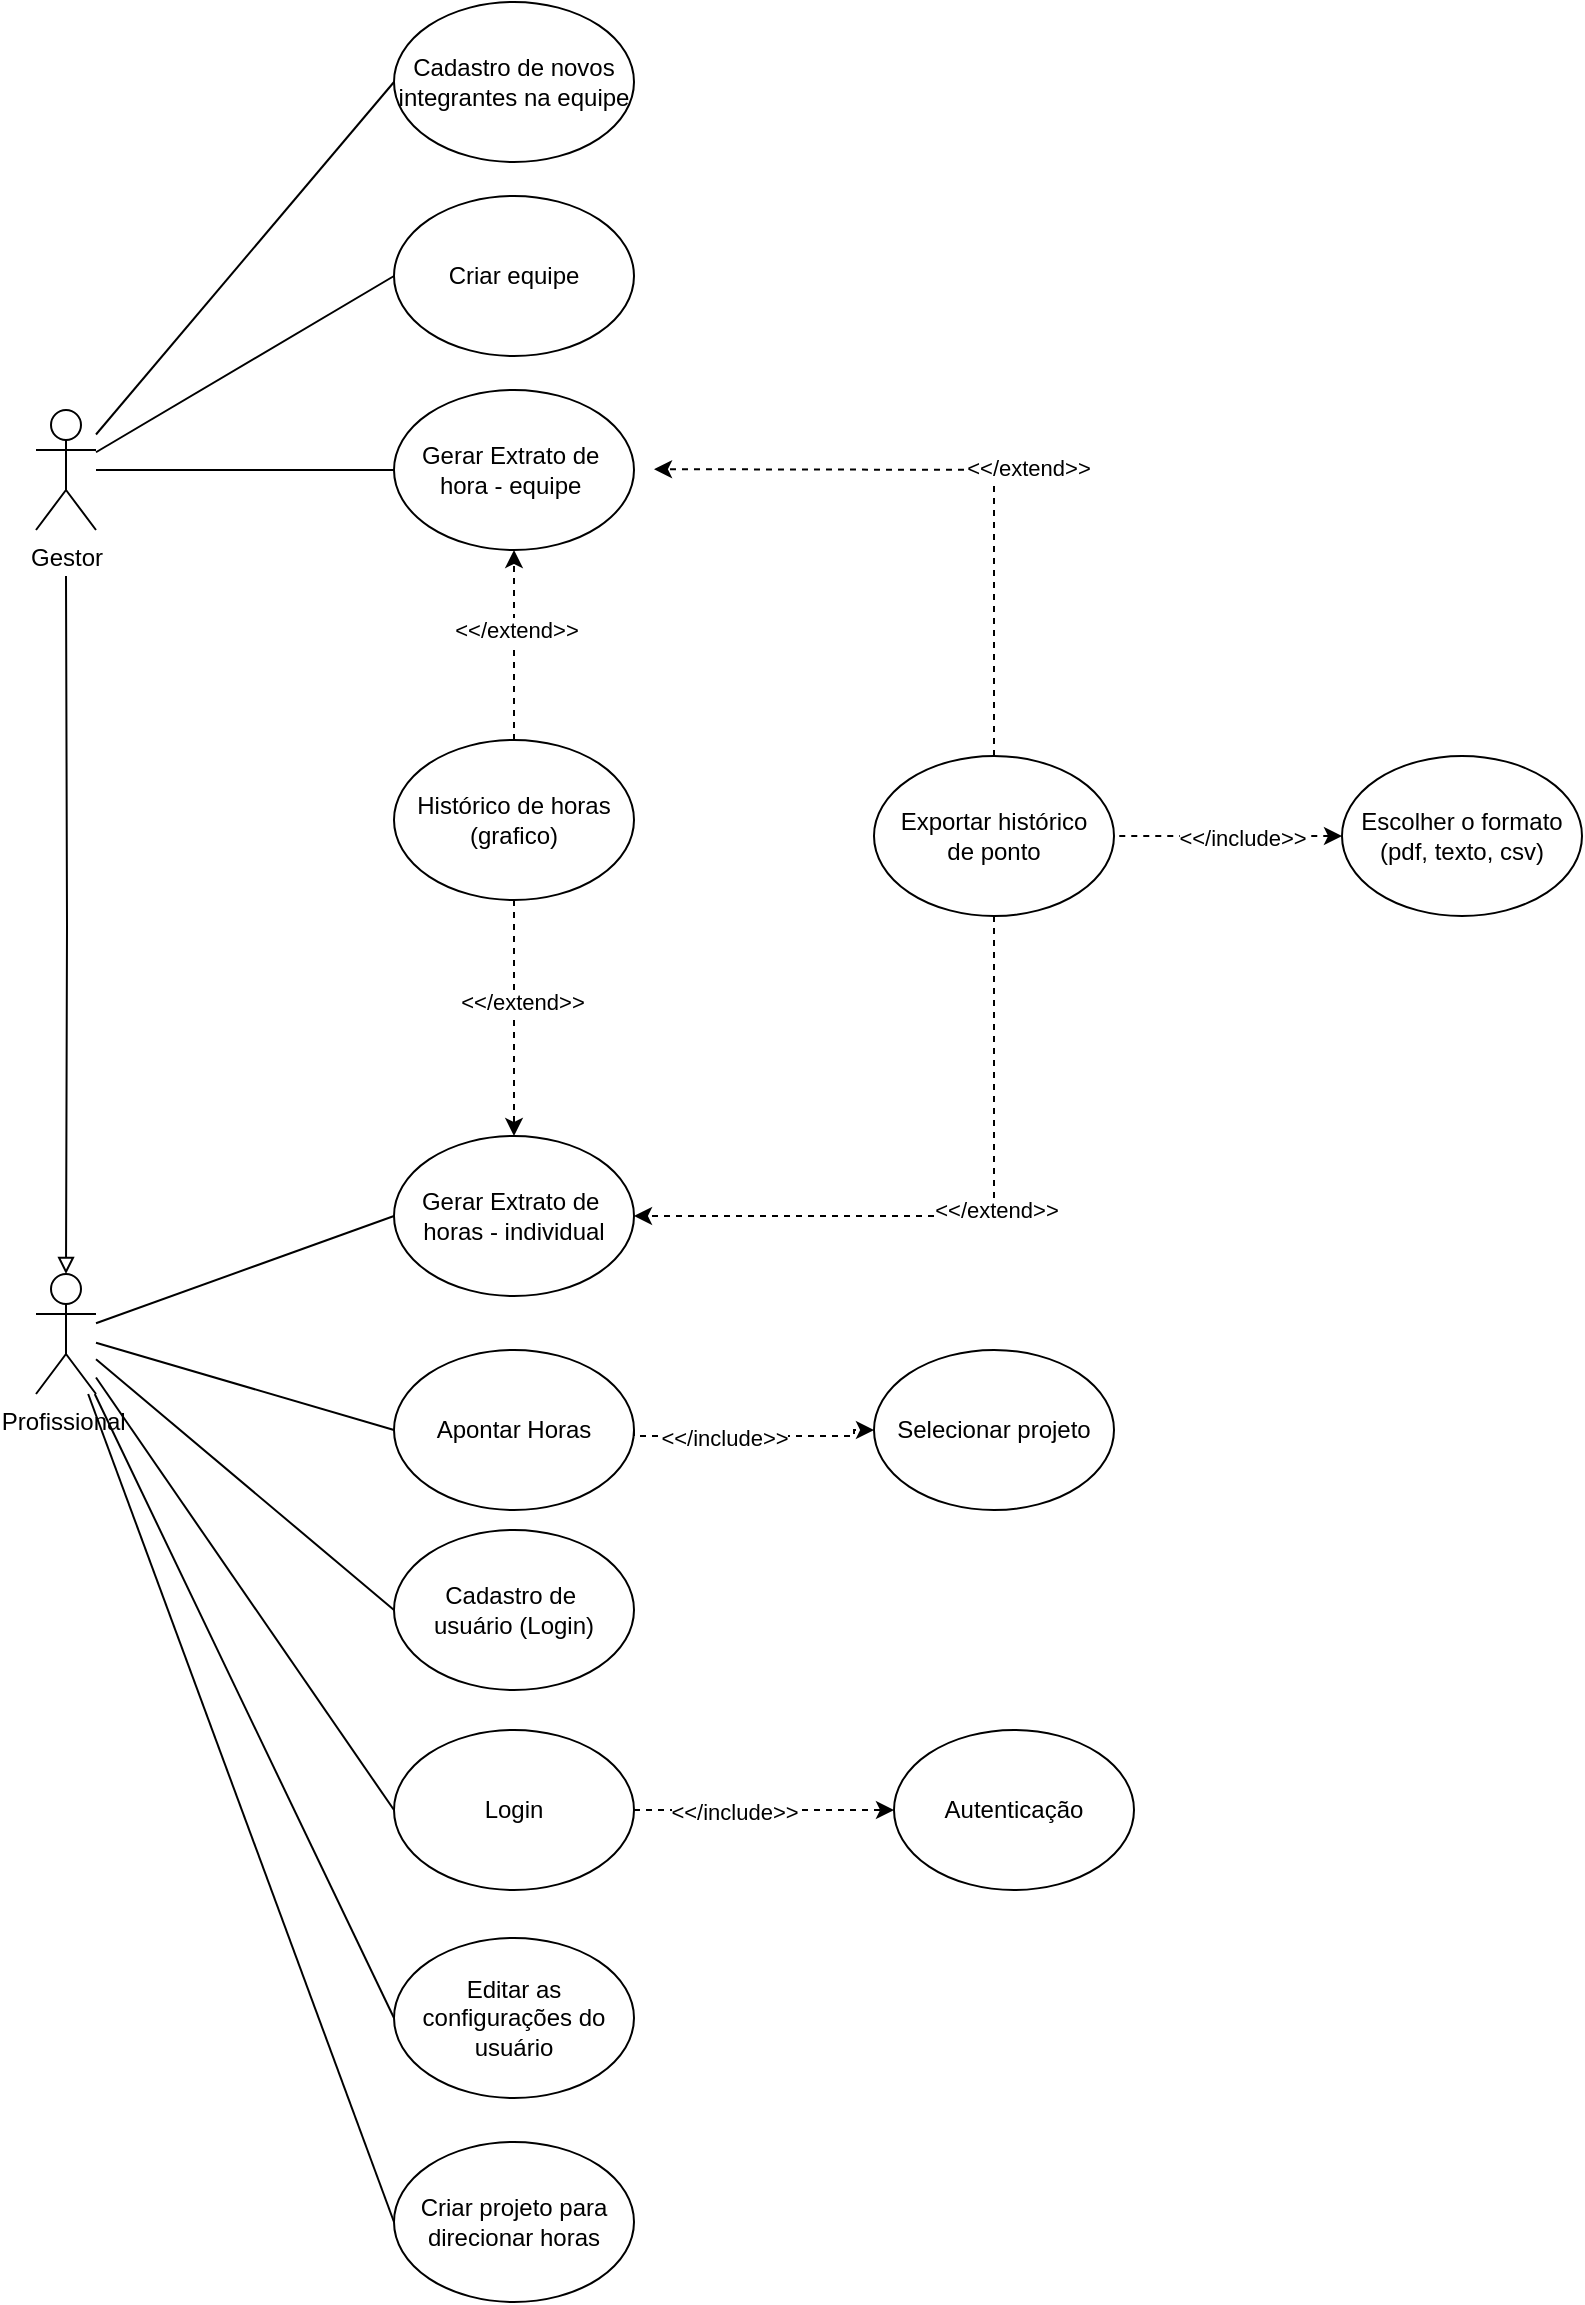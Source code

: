 <mxfile version="26.2.14">
  <diagram name="Página-1" id="M7elPToa9JyyjMUq4dmW">
    <mxGraphModel dx="1426" dy="1189" grid="0" gridSize="10" guides="1" tooltips="1" connect="1" arrows="1" fold="1" page="0" pageScale="1" pageWidth="827" pageHeight="1169" math="0" shadow="0">
      <root>
        <mxCell id="0" />
        <mxCell id="1" parent="0" />
        <mxCell id="mrMYxzQA2_9xy-LOyc_k-7" style="rounded=0;orthogonalLoop=1;jettySize=auto;html=1;entryX=0;entryY=0.5;entryDx=0;entryDy=0;endArrow=none;startFill=0;" parent="1" source="mrMYxzQA2_9xy-LOyc_k-1" target="mrMYxzQA2_9xy-LOyc_k-6" edge="1">
          <mxGeometry relative="1" as="geometry" />
        </mxCell>
        <mxCell id="mrMYxzQA2_9xy-LOyc_k-8" style="rounded=0;orthogonalLoop=1;jettySize=auto;html=1;entryX=0;entryY=0.5;entryDx=0;entryDy=0;endArrow=none;startFill=0;" parent="1" source="mrMYxzQA2_9xy-LOyc_k-1" target="mrMYxzQA2_9xy-LOyc_k-2" edge="1">
          <mxGeometry relative="1" as="geometry" />
        </mxCell>
        <mxCell id="mrMYxzQA2_9xy-LOyc_k-9" style="rounded=0;orthogonalLoop=1;jettySize=auto;html=1;entryX=0;entryY=0.5;entryDx=0;entryDy=0;endArrow=none;startFill=0;" parent="1" source="mrMYxzQA2_9xy-LOyc_k-1" target="DiZBLWWYETxHGvlrAp6J-14" edge="1">
          <mxGeometry relative="1" as="geometry" />
        </mxCell>
        <mxCell id="DiZBLWWYETxHGvlrAp6J-17" style="rounded=0;orthogonalLoop=1;jettySize=auto;html=1;entryX=0;entryY=0.5;entryDx=0;entryDy=0;endArrow=none;startFill=0;" parent="1" source="mrMYxzQA2_9xy-LOyc_k-1" target="DiZBLWWYETxHGvlrAp6J-15" edge="1">
          <mxGeometry relative="1" as="geometry" />
        </mxCell>
        <mxCell id="mrMYxzQA2_9xy-LOyc_k-20" style="rounded=0;orthogonalLoop=1;jettySize=auto;html=1;entryX=0;entryY=0.5;entryDx=0;entryDy=0;endArrow=none;startFill=0;" parent="1" source="mrMYxzQA2_9xy-LOyc_k-1" target="mrMYxzQA2_9xy-LOyc_k-19" edge="1">
          <mxGeometry relative="1" as="geometry" />
        </mxCell>
        <mxCell id="DiZBLWWYETxHGvlrAp6J-26" style="rounded=0;orthogonalLoop=1;jettySize=auto;html=1;entryX=0;entryY=0.5;entryDx=0;entryDy=0;endArrow=none;startFill=0;" parent="1" source="mrMYxzQA2_9xy-LOyc_k-1" target="DiZBLWWYETxHGvlrAp6J-25" edge="1">
          <mxGeometry relative="1" as="geometry" />
        </mxCell>
        <mxCell id="mrMYxzQA2_9xy-LOyc_k-1" value="Profissional&amp;nbsp;" style="shape=umlActor;verticalLabelPosition=bottom;verticalAlign=top;html=1;outlineConnect=0;" parent="1" vertex="1">
          <mxGeometry x="151" y="269" width="30" height="60" as="geometry" />
        </mxCell>
        <mxCell id="DiZBLWWYETxHGvlrAp6J-4" value="" style="edgeStyle=orthogonalEdgeStyle;rounded=0;orthogonalLoop=1;jettySize=auto;html=1;endArrow=block;endFill=0;" parent="1" target="mrMYxzQA2_9xy-LOyc_k-1" edge="1">
          <mxGeometry relative="1" as="geometry">
            <mxPoint x="166" y="-80" as="sourcePoint" />
          </mxGeometry>
        </mxCell>
        <mxCell id="DiZBLWWYETxHGvlrAp6J-19" style="rounded=0;orthogonalLoop=1;jettySize=auto;html=1;entryX=0;entryY=0.5;entryDx=0;entryDy=0;endArrow=none;startFill=0;" parent="1" source="DiZBLWWYETxHGvlrAp6J-3" target="DiZBLWWYETxHGvlrAp6J-18" edge="1">
          <mxGeometry relative="1" as="geometry" />
        </mxCell>
        <mxCell id="mrMYxzQA2_9xy-LOyc_k-27" style="rounded=0;orthogonalLoop=1;jettySize=auto;html=1;entryX=0;entryY=0.5;entryDx=0;entryDy=0;endArrow=none;startFill=0;" parent="1" source="DiZBLWWYETxHGvlrAp6J-3" target="mrMYxzQA2_9xy-LOyc_k-26" edge="1">
          <mxGeometry relative="1" as="geometry" />
        </mxCell>
        <mxCell id="mrMYxzQA2_9xy-LOyc_k-29" style="rounded=0;orthogonalLoop=1;jettySize=auto;html=1;entryX=0;entryY=0.5;entryDx=0;entryDy=0;endArrow=none;startFill=0;" parent="1" source="DiZBLWWYETxHGvlrAp6J-3" target="mrMYxzQA2_9xy-LOyc_k-28" edge="1">
          <mxGeometry relative="1" as="geometry" />
        </mxCell>
        <mxCell id="DiZBLWWYETxHGvlrAp6J-3" value="Gestor" style="shape=umlActor;verticalLabelPosition=bottom;verticalAlign=top;html=1;outlineConnect=0;" parent="1" vertex="1">
          <mxGeometry x="151" y="-163" width="30" height="60" as="geometry" />
        </mxCell>
        <mxCell id="mrMYxzQA2_9xy-LOyc_k-4" style="edgeStyle=orthogonalEdgeStyle;rounded=0;orthogonalLoop=1;jettySize=auto;html=1;entryX=0;entryY=0.5;entryDx=0;entryDy=0;dashed=1;" parent="1" source="mrMYxzQA2_9xy-LOyc_k-2" target="mrMYxzQA2_9xy-LOyc_k-3" edge="1">
          <mxGeometry relative="1" as="geometry" />
        </mxCell>
        <mxCell id="mrMYxzQA2_9xy-LOyc_k-5" value="&amp;lt;&amp;lt;/include&amp;gt;&amp;gt;" style="edgeLabel;html=1;align=center;verticalAlign=middle;resizable=0;points=[];" parent="mrMYxzQA2_9xy-LOyc_k-4" vertex="1" connectable="0">
          <mxGeometry x="-0.24" y="-1" relative="1" as="geometry">
            <mxPoint as="offset" />
          </mxGeometry>
        </mxCell>
        <mxCell id="mrMYxzQA2_9xy-LOyc_k-2" value="Login" style="ellipse;whiteSpace=wrap;html=1;" parent="1" vertex="1">
          <mxGeometry x="330" y="497" width="120" height="80" as="geometry" />
        </mxCell>
        <mxCell id="DiZBLWWYETxHGvlrAp6J-14" value="Apontar Horas" style="ellipse;whiteSpace=wrap;html=1;" parent="1" vertex="1">
          <mxGeometry x="330" y="307" width="120" height="80" as="geometry" />
        </mxCell>
        <mxCell id="mrMYxzQA2_9xy-LOyc_k-3" value="Autenticação" style="ellipse;whiteSpace=wrap;html=1;" parent="1" vertex="1">
          <mxGeometry x="580" y="497" width="120" height="80" as="geometry" />
        </mxCell>
        <mxCell id="DiZBLWWYETxHGvlrAp6J-15" value="Gerar Extrato de&amp;nbsp;&lt;div&gt;horas - individual&lt;/div&gt;" style="ellipse;whiteSpace=wrap;html=1;" parent="1" vertex="1">
          <mxGeometry x="330" y="200" width="120" height="80" as="geometry" />
        </mxCell>
        <mxCell id="mrMYxzQA2_9xy-LOyc_k-6" value="Cadastro de&amp;nbsp;&lt;div&gt;usuário (Login)&lt;/div&gt;" style="ellipse;whiteSpace=wrap;html=1;" parent="1" vertex="1">
          <mxGeometry x="330" y="397" width="120" height="80" as="geometry" />
        </mxCell>
        <mxCell id="mrMYxzQA2_9xy-LOyc_k-22" style="edgeStyle=orthogonalEdgeStyle;rounded=0;orthogonalLoop=1;jettySize=auto;html=1;entryX=0.5;entryY=0;entryDx=0;entryDy=0;dashed=1;exitX=0.5;exitY=1;exitDx=0;exitDy=0;" parent="1" source="mrMYxzQA2_9xy-LOyc_k-12" target="DiZBLWWYETxHGvlrAp6J-15" edge="1">
          <mxGeometry relative="1" as="geometry" />
        </mxCell>
        <mxCell id="mrMYxzQA2_9xy-LOyc_k-25" value="&amp;lt;&amp;lt;/extend&amp;gt;&amp;gt;" style="edgeLabel;html=1;align=center;verticalAlign=middle;resizable=0;points=[];" parent="mrMYxzQA2_9xy-LOyc_k-22" vertex="1" connectable="0">
          <mxGeometry x="-0.143" y="4" relative="1" as="geometry">
            <mxPoint as="offset" />
          </mxGeometry>
        </mxCell>
        <mxCell id="mrMYxzQA2_9xy-LOyc_k-23" style="edgeStyle=orthogonalEdgeStyle;rounded=0;orthogonalLoop=1;jettySize=auto;html=1;dashed=1;exitX=0.5;exitY=0;exitDx=0;exitDy=0;" parent="1" source="mrMYxzQA2_9xy-LOyc_k-12" target="DiZBLWWYETxHGvlrAp6J-18" edge="1">
          <mxGeometry relative="1" as="geometry">
            <mxPoint x="470" y="-90" as="targetPoint" />
          </mxGeometry>
        </mxCell>
        <mxCell id="mrMYxzQA2_9xy-LOyc_k-24" value="&amp;lt;&amp;lt;/extend&amp;gt;&amp;gt;" style="edgeLabel;html=1;align=center;verticalAlign=middle;resizable=0;points=[];" parent="mrMYxzQA2_9xy-LOyc_k-23" vertex="1" connectable="0">
          <mxGeometry x="0.161" y="-1" relative="1" as="geometry">
            <mxPoint as="offset" />
          </mxGeometry>
        </mxCell>
        <mxCell id="mrMYxzQA2_9xy-LOyc_k-12" value="Histórico de horas (grafico)" style="ellipse;whiteSpace=wrap;html=1;" parent="1" vertex="1">
          <mxGeometry x="330" y="2" width="120" height="80" as="geometry" />
        </mxCell>
        <mxCell id="DiZBLWWYETxHGvlrAp6J-18" value="Gerar Extrato de&amp;nbsp;&lt;div&gt;hora - equipe&amp;nbsp;&lt;/div&gt;" style="ellipse;whiteSpace=wrap;html=1;" parent="1" vertex="1">
          <mxGeometry x="330" y="-173" width="120" height="80" as="geometry" />
        </mxCell>
        <mxCell id="mrMYxzQA2_9xy-LOyc_k-15" value="Escolher o formato (pdf, texto, csv)" style="ellipse;whiteSpace=wrap;html=1;" parent="1" vertex="1">
          <mxGeometry x="804" y="10" width="120" height="80" as="geometry" />
        </mxCell>
        <mxCell id="DiZBLWWYETxHGvlrAp6J-22" value="Exportar histórico&lt;div&gt;de ponto&lt;/div&gt;" style="ellipse;whiteSpace=wrap;html=1;" parent="1" vertex="1">
          <mxGeometry x="570" y="10" width="120" height="80" as="geometry" />
        </mxCell>
        <mxCell id="DiZBLWWYETxHGvlrAp6J-20" style="edgeStyle=orthogonalEdgeStyle;rounded=0;orthogonalLoop=1;jettySize=auto;html=1;entryX=1;entryY=0.5;entryDx=0;entryDy=0;dashed=1;exitX=0.5;exitY=1;exitDx=0;exitDy=0;" parent="1" source="DiZBLWWYETxHGvlrAp6J-22" target="DiZBLWWYETxHGvlrAp6J-15" edge="1">
          <mxGeometry relative="1" as="geometry">
            <mxPoint x="450" y="160" as="targetPoint" />
          </mxGeometry>
        </mxCell>
        <mxCell id="DiZBLWWYETxHGvlrAp6J-21" value="&amp;lt;&amp;lt;/extend&amp;gt;&amp;gt;" style="edgeLabel;html=1;align=center;verticalAlign=middle;resizable=0;points=[];" parent="DiZBLWWYETxHGvlrAp6J-20" connectable="0" vertex="1">
          <mxGeometry x="-0.11" y="1" relative="1" as="geometry">
            <mxPoint as="offset" />
          </mxGeometry>
        </mxCell>
        <mxCell id="mrMYxzQA2_9xy-LOyc_k-16" style="edgeStyle=orthogonalEdgeStyle;rounded=0;orthogonalLoop=1;jettySize=auto;html=1;dashed=1;exitX=0;exitY=0.5;exitDx=0;exitDy=0;startArrow=classic;startFill=1;endArrow=none;" parent="1" source="mrMYxzQA2_9xy-LOyc_k-15" target="DiZBLWWYETxHGvlrAp6J-22" edge="1">
          <mxGeometry relative="1" as="geometry">
            <mxPoint x="595" y="254" as="sourcePoint" />
            <mxPoint x="713" y="160" as="targetPoint" />
          </mxGeometry>
        </mxCell>
        <mxCell id="mrMYxzQA2_9xy-LOyc_k-17" value="&amp;lt;&amp;lt;/include&amp;gt;&amp;gt;" style="edgeLabel;html=1;align=center;verticalAlign=middle;resizable=0;points=[];" parent="mrMYxzQA2_9xy-LOyc_k-16" vertex="1" connectable="0">
          <mxGeometry x="-0.11" y="1" relative="1" as="geometry">
            <mxPoint as="offset" />
          </mxGeometry>
        </mxCell>
        <mxCell id="DiZBLWWYETxHGvlrAp6J-23" style="edgeStyle=orthogonalEdgeStyle;rounded=0;orthogonalLoop=1;jettySize=auto;html=1;entryX=1;entryY=0.5;entryDx=0;entryDy=0;dashed=1;exitX=0.5;exitY=0;exitDx=0;exitDy=0;" parent="1" source="DiZBLWWYETxHGvlrAp6J-22" edge="1">
          <mxGeometry relative="1" as="geometry">
            <mxPoint x="460" y="-133.42" as="targetPoint" />
            <mxPoint x="600" y="-133.42" as="sourcePoint" />
            <Array as="points">
              <mxPoint x="653" y="-133" />
              <mxPoint x="461" y="-133" />
            </Array>
          </mxGeometry>
        </mxCell>
        <mxCell id="DiZBLWWYETxHGvlrAp6J-24" value="&amp;lt;&amp;lt;/extend&amp;gt;&amp;gt;" style="edgeLabel;html=1;align=center;verticalAlign=middle;resizable=0;points=[];" parent="DiZBLWWYETxHGvlrAp6J-23" connectable="0" vertex="1">
          <mxGeometry x="-0.11" y="1" relative="1" as="geometry">
            <mxPoint as="offset" />
          </mxGeometry>
        </mxCell>
        <mxCell id="mrMYxzQA2_9xy-LOyc_k-19" value="Criar projeto para direcionar horas" style="ellipse;whiteSpace=wrap;html=1;" parent="1" vertex="1">
          <mxGeometry x="330" y="703" width="120" height="80" as="geometry" />
        </mxCell>
        <mxCell id="DiZBLWWYETxHGvlrAp6J-25" value="Editar as configurações do usuário" style="ellipse;whiteSpace=wrap;html=1;" parent="1" vertex="1">
          <mxGeometry x="330" y="601" width="120" height="80" as="geometry" />
        </mxCell>
        <mxCell id="mrMYxzQA2_9xy-LOyc_k-26" value="Criar equipe" style="ellipse;whiteSpace=wrap;html=1;" parent="1" vertex="1">
          <mxGeometry x="330" y="-270" width="120" height="80" as="geometry" />
        </mxCell>
        <mxCell id="mrMYxzQA2_9xy-LOyc_k-28" value="Cadastro de novos integrantes na equipe" style="ellipse;whiteSpace=wrap;html=1;" parent="1" vertex="1">
          <mxGeometry x="330" y="-367" width="120" height="80" as="geometry" />
        </mxCell>
        <mxCell id="mrMYxzQA2_9xy-LOyc_k-30" value="Selecionar projeto" style="ellipse;whiteSpace=wrap;html=1;" parent="1" vertex="1">
          <mxGeometry x="570" y="307" width="120" height="80" as="geometry" />
        </mxCell>
        <mxCell id="mrMYxzQA2_9xy-LOyc_k-35" style="edgeStyle=orthogonalEdgeStyle;rounded=0;orthogonalLoop=1;jettySize=auto;html=1;entryX=0;entryY=0.5;entryDx=0;entryDy=0;dashed=1;exitX=1;exitY=0.5;exitDx=0;exitDy=0;" parent="1" source="DiZBLWWYETxHGvlrAp6J-14" target="mrMYxzQA2_9xy-LOyc_k-30" edge="1">
          <mxGeometry relative="1" as="geometry">
            <mxPoint x="460" y="370" as="sourcePoint" />
            <mxPoint x="590" y="370" as="targetPoint" />
            <Array as="points">
              <mxPoint x="450" y="350" />
              <mxPoint x="560" y="350" />
            </Array>
          </mxGeometry>
        </mxCell>
        <mxCell id="mrMYxzQA2_9xy-LOyc_k-36" value="&amp;lt;&amp;lt;/include&amp;gt;&amp;gt;" style="edgeLabel;html=1;align=center;verticalAlign=middle;resizable=0;points=[];" parent="mrMYxzQA2_9xy-LOyc_k-35" connectable="0" vertex="1">
          <mxGeometry x="-0.24" y="-1" relative="1" as="geometry">
            <mxPoint as="offset" />
          </mxGeometry>
        </mxCell>
      </root>
    </mxGraphModel>
  </diagram>
</mxfile>
